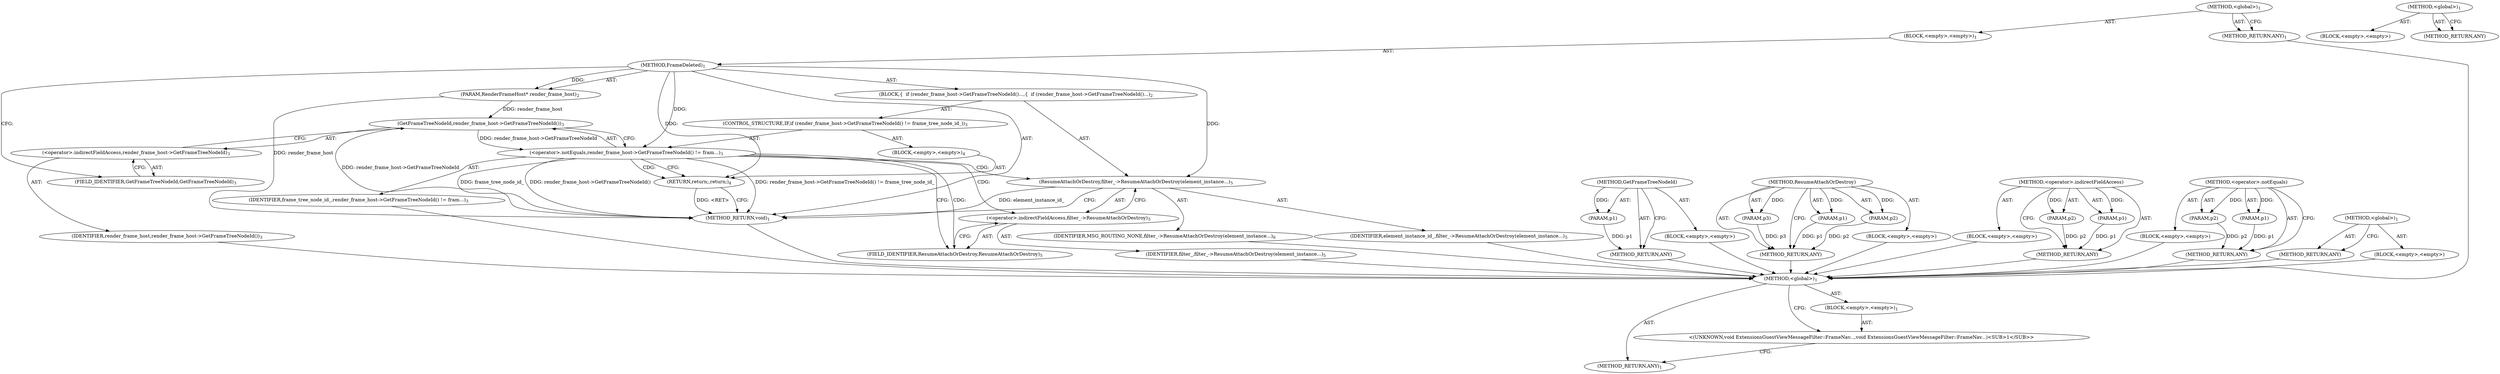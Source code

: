 digraph "&lt;global&gt;" {
vulnerable_6 [label=<(METHOD,&lt;global&gt;)<SUB>1</SUB>>];
vulnerable_7 [label=<(BLOCK,&lt;empty&gt;,&lt;empty&gt;)<SUB>1</SUB>>];
vulnerable_8 [label=<(METHOD,FrameDeleted)<SUB>1</SUB>>];
vulnerable_9 [label=<(PARAM,RenderFrameHost* render_frame_host)<SUB>2</SUB>>];
vulnerable_10 [label=<(BLOCK,{
  if (render_frame_host-&gt;GetFrameTreeNodeId()...,{
  if (render_frame_host-&gt;GetFrameTreeNodeId()...)<SUB>2</SUB>>];
vulnerable_11 [label=<(CONTROL_STRUCTURE,IF,if (render_frame_host-&gt;GetFrameTreeNodeId() != frame_tree_node_id_))<SUB>3</SUB>>];
vulnerable_12 [label=<(&lt;operator&gt;.notEquals,render_frame_host-&gt;GetFrameTreeNodeId() != fram...)<SUB>3</SUB>>];
vulnerable_13 [label=<(GetFrameTreeNodeId,render_frame_host-&gt;GetFrameTreeNodeId())<SUB>3</SUB>>];
vulnerable_14 [label=<(&lt;operator&gt;.indirectFieldAccess,render_frame_host-&gt;GetFrameTreeNodeId)<SUB>3</SUB>>];
vulnerable_15 [label=<(IDENTIFIER,render_frame_host,render_frame_host-&gt;GetFrameTreeNodeId())<SUB>3</SUB>>];
vulnerable_16 [label=<(FIELD_IDENTIFIER,GetFrameTreeNodeId,GetFrameTreeNodeId)<SUB>3</SUB>>];
vulnerable_17 [label=<(IDENTIFIER,frame_tree_node_id_,render_frame_host-&gt;GetFrameTreeNodeId() != fram...)<SUB>3</SUB>>];
vulnerable_18 [label=<(BLOCK,&lt;empty&gt;,&lt;empty&gt;)<SUB>4</SUB>>];
vulnerable_19 [label=<(RETURN,return;,return;)<SUB>4</SUB>>];
vulnerable_20 [label=<(ResumeAttachOrDestroy,filter_-&gt;ResumeAttachOrDestroy(element_instance...)<SUB>5</SUB>>];
vulnerable_21 [label=<(&lt;operator&gt;.indirectFieldAccess,filter_-&gt;ResumeAttachOrDestroy)<SUB>5</SUB>>];
vulnerable_22 [label=<(IDENTIFIER,filter_,filter_-&gt;ResumeAttachOrDestroy(element_instance...)<SUB>5</SUB>>];
vulnerable_23 [label=<(FIELD_IDENTIFIER,ResumeAttachOrDestroy,ResumeAttachOrDestroy)<SUB>5</SUB>>];
vulnerable_24 [label=<(IDENTIFIER,element_instance_id_,filter_-&gt;ResumeAttachOrDestroy(element_instance...)<SUB>5</SUB>>];
vulnerable_25 [label=<(IDENTIFIER,MSG_ROUTING_NONE,filter_-&gt;ResumeAttachOrDestroy(element_instance...)<SUB>6</SUB>>];
vulnerable_26 [label=<(METHOD_RETURN,void)<SUB>1</SUB>>];
vulnerable_28 [label=<(METHOD_RETURN,ANY)<SUB>1</SUB>>];
vulnerable_48 [label=<(METHOD,GetFrameTreeNodeId)>];
vulnerable_49 [label=<(PARAM,p1)>];
vulnerable_50 [label=<(BLOCK,&lt;empty&gt;,&lt;empty&gt;)>];
vulnerable_51 [label=<(METHOD_RETURN,ANY)>];
vulnerable_57 [label=<(METHOD,ResumeAttachOrDestroy)>];
vulnerable_58 [label=<(PARAM,p1)>];
vulnerable_59 [label=<(PARAM,p2)>];
vulnerable_60 [label=<(PARAM,p3)>];
vulnerable_61 [label=<(BLOCK,&lt;empty&gt;,&lt;empty&gt;)>];
vulnerable_62 [label=<(METHOD_RETURN,ANY)>];
vulnerable_52 [label=<(METHOD,&lt;operator&gt;.indirectFieldAccess)>];
vulnerable_53 [label=<(PARAM,p1)>];
vulnerable_54 [label=<(PARAM,p2)>];
vulnerable_55 [label=<(BLOCK,&lt;empty&gt;,&lt;empty&gt;)>];
vulnerable_56 [label=<(METHOD_RETURN,ANY)>];
vulnerable_43 [label=<(METHOD,&lt;operator&gt;.notEquals)>];
vulnerable_44 [label=<(PARAM,p1)>];
vulnerable_45 [label=<(PARAM,p2)>];
vulnerable_46 [label=<(BLOCK,&lt;empty&gt;,&lt;empty&gt;)>];
vulnerable_47 [label=<(METHOD_RETURN,ANY)>];
vulnerable_37 [label=<(METHOD,&lt;global&gt;)<SUB>1</SUB>>];
vulnerable_38 [label=<(BLOCK,&lt;empty&gt;,&lt;empty&gt;)>];
vulnerable_39 [label=<(METHOD_RETURN,ANY)>];
fixed_6 [label=<(METHOD,&lt;global&gt;)<SUB>1</SUB>>];
fixed_7 [label=<(BLOCK,&lt;empty&gt;,&lt;empty&gt;)<SUB>1</SUB>>];
fixed_8 [label="<(UNKNOWN,void ExtensionsGuestViewMessageFilter::FrameNav...,void ExtensionsGuestViewMessageFilter::FrameNav...)<SUB>1</SUB>>"];
fixed_9 [label=<(METHOD_RETURN,ANY)<SUB>1</SUB>>];
fixed_14 [label=<(METHOD,&lt;global&gt;)<SUB>1</SUB>>];
fixed_15 [label=<(BLOCK,&lt;empty&gt;,&lt;empty&gt;)>];
fixed_16 [label=<(METHOD_RETURN,ANY)>];
vulnerable_6 -> vulnerable_7  [key=0, label="AST: "];
vulnerable_6 -> vulnerable_28  [key=0, label="AST: "];
vulnerable_6 -> vulnerable_28  [key=1, label="CFG: "];
vulnerable_7 -> vulnerable_8  [key=0, label="AST: "];
vulnerable_8 -> vulnerable_9  [key=0, label="AST: "];
vulnerable_8 -> vulnerable_9  [key=1, label="DDG: "];
vulnerable_8 -> vulnerable_10  [key=0, label="AST: "];
vulnerable_8 -> vulnerable_26  [key=0, label="AST: "];
vulnerable_8 -> vulnerable_16  [key=0, label="CFG: "];
vulnerable_8 -> vulnerable_20  [key=0, label="DDG: "];
vulnerable_8 -> vulnerable_12  [key=0, label="DDG: "];
vulnerable_8 -> vulnerable_19  [key=0, label="DDG: "];
vulnerable_9 -> vulnerable_26  [key=0, label="DDG: render_frame_host"];
vulnerable_9 -> vulnerable_13  [key=0, label="DDG: render_frame_host"];
vulnerable_10 -> vulnerable_11  [key=0, label="AST: "];
vulnerable_10 -> vulnerable_20  [key=0, label="AST: "];
vulnerable_11 -> vulnerable_12  [key=0, label="AST: "];
vulnerable_11 -> vulnerable_18  [key=0, label="AST: "];
vulnerable_12 -> vulnerable_13  [key=0, label="AST: "];
vulnerable_12 -> vulnerable_17  [key=0, label="AST: "];
vulnerable_12 -> vulnerable_19  [key=0, label="CFG: "];
vulnerable_12 -> vulnerable_19  [key=1, label="CDG: "];
vulnerable_12 -> vulnerable_23  [key=0, label="CFG: "];
vulnerable_12 -> vulnerable_23  [key=1, label="CDG: "];
vulnerable_12 -> vulnerable_26  [key=0, label="DDG: render_frame_host-&gt;GetFrameTreeNodeId()"];
vulnerable_12 -> vulnerable_26  [key=1, label="DDG: render_frame_host-&gt;GetFrameTreeNodeId() != frame_tree_node_id_"];
vulnerable_12 -> vulnerable_26  [key=2, label="DDG: frame_tree_node_id_"];
vulnerable_12 -> vulnerable_20  [key=0, label="CDG: "];
vulnerable_12 -> vulnerable_21  [key=0, label="CDG: "];
vulnerable_13 -> vulnerable_14  [key=0, label="AST: "];
vulnerable_13 -> vulnerable_12  [key=0, label="CFG: "];
vulnerable_13 -> vulnerable_12  [key=1, label="DDG: render_frame_host-&gt;GetFrameTreeNodeId"];
vulnerable_13 -> vulnerable_26  [key=0, label="DDG: render_frame_host-&gt;GetFrameTreeNodeId"];
vulnerable_14 -> vulnerable_15  [key=0, label="AST: "];
vulnerable_14 -> vulnerable_16  [key=0, label="AST: "];
vulnerable_14 -> vulnerable_13  [key=0, label="CFG: "];
vulnerable_15 -> fixed_6  [key=0];
vulnerable_16 -> vulnerable_14  [key=0, label="CFG: "];
vulnerable_17 -> fixed_6  [key=0];
vulnerable_18 -> vulnerable_19  [key=0, label="AST: "];
vulnerable_19 -> vulnerable_26  [key=0, label="CFG: "];
vulnerable_19 -> vulnerable_26  [key=1, label="DDG: &lt;RET&gt;"];
vulnerable_20 -> vulnerable_21  [key=0, label="AST: "];
vulnerable_20 -> vulnerable_24  [key=0, label="AST: "];
vulnerable_20 -> vulnerable_25  [key=0, label="AST: "];
vulnerable_20 -> vulnerable_26  [key=0, label="CFG: "];
vulnerable_20 -> vulnerable_26  [key=1, label="DDG: element_instance_id_"];
vulnerable_21 -> vulnerable_22  [key=0, label="AST: "];
vulnerable_21 -> vulnerable_23  [key=0, label="AST: "];
vulnerable_21 -> vulnerable_20  [key=0, label="CFG: "];
vulnerable_22 -> fixed_6  [key=0];
vulnerable_23 -> vulnerable_21  [key=0, label="CFG: "];
vulnerable_24 -> fixed_6  [key=0];
vulnerable_25 -> fixed_6  [key=0];
vulnerable_26 -> fixed_6  [key=0];
vulnerable_28 -> fixed_6  [key=0];
vulnerable_48 -> vulnerable_49  [key=0, label="AST: "];
vulnerable_48 -> vulnerable_49  [key=1, label="DDG: "];
vulnerable_48 -> vulnerable_50  [key=0, label="AST: "];
vulnerable_48 -> vulnerable_51  [key=0, label="AST: "];
vulnerable_48 -> vulnerable_51  [key=1, label="CFG: "];
vulnerable_49 -> vulnerable_51  [key=0, label="DDG: p1"];
vulnerable_50 -> fixed_6  [key=0];
vulnerable_51 -> fixed_6  [key=0];
vulnerable_57 -> vulnerable_58  [key=0, label="AST: "];
vulnerable_57 -> vulnerable_58  [key=1, label="DDG: "];
vulnerable_57 -> vulnerable_61  [key=0, label="AST: "];
vulnerable_57 -> vulnerable_59  [key=0, label="AST: "];
vulnerable_57 -> vulnerable_59  [key=1, label="DDG: "];
vulnerable_57 -> vulnerable_62  [key=0, label="AST: "];
vulnerable_57 -> vulnerable_62  [key=1, label="CFG: "];
vulnerable_57 -> vulnerable_60  [key=0, label="AST: "];
vulnerable_57 -> vulnerable_60  [key=1, label="DDG: "];
vulnerable_58 -> vulnerable_62  [key=0, label="DDG: p1"];
vulnerable_59 -> vulnerable_62  [key=0, label="DDG: p2"];
vulnerable_60 -> vulnerable_62  [key=0, label="DDG: p3"];
vulnerable_61 -> fixed_6  [key=0];
vulnerable_62 -> fixed_6  [key=0];
vulnerable_52 -> vulnerable_53  [key=0, label="AST: "];
vulnerable_52 -> vulnerable_53  [key=1, label="DDG: "];
vulnerable_52 -> vulnerable_55  [key=0, label="AST: "];
vulnerable_52 -> vulnerable_54  [key=0, label="AST: "];
vulnerable_52 -> vulnerable_54  [key=1, label="DDG: "];
vulnerable_52 -> vulnerable_56  [key=0, label="AST: "];
vulnerable_52 -> vulnerable_56  [key=1, label="CFG: "];
vulnerable_53 -> vulnerable_56  [key=0, label="DDG: p1"];
vulnerable_54 -> vulnerable_56  [key=0, label="DDG: p2"];
vulnerable_55 -> fixed_6  [key=0];
vulnerable_56 -> fixed_6  [key=0];
vulnerable_43 -> vulnerable_44  [key=0, label="AST: "];
vulnerable_43 -> vulnerable_44  [key=1, label="DDG: "];
vulnerable_43 -> vulnerable_46  [key=0, label="AST: "];
vulnerable_43 -> vulnerable_45  [key=0, label="AST: "];
vulnerable_43 -> vulnerable_45  [key=1, label="DDG: "];
vulnerable_43 -> vulnerable_47  [key=0, label="AST: "];
vulnerable_43 -> vulnerable_47  [key=1, label="CFG: "];
vulnerable_44 -> vulnerable_47  [key=0, label="DDG: p1"];
vulnerable_45 -> vulnerable_47  [key=0, label="DDG: p2"];
vulnerable_46 -> fixed_6  [key=0];
vulnerable_47 -> fixed_6  [key=0];
vulnerable_37 -> vulnerable_38  [key=0, label="AST: "];
vulnerable_37 -> vulnerable_39  [key=0, label="AST: "];
vulnerable_37 -> vulnerable_39  [key=1, label="CFG: "];
vulnerable_38 -> fixed_6  [key=0];
vulnerable_39 -> fixed_6  [key=0];
fixed_6 -> fixed_7  [key=0, label="AST: "];
fixed_6 -> fixed_9  [key=0, label="AST: "];
fixed_6 -> fixed_8  [key=0, label="CFG: "];
fixed_7 -> fixed_8  [key=0, label="AST: "];
fixed_8 -> fixed_9  [key=0, label="CFG: "];
fixed_14 -> fixed_15  [key=0, label="AST: "];
fixed_14 -> fixed_16  [key=0, label="AST: "];
fixed_14 -> fixed_16  [key=1, label="CFG: "];
}
